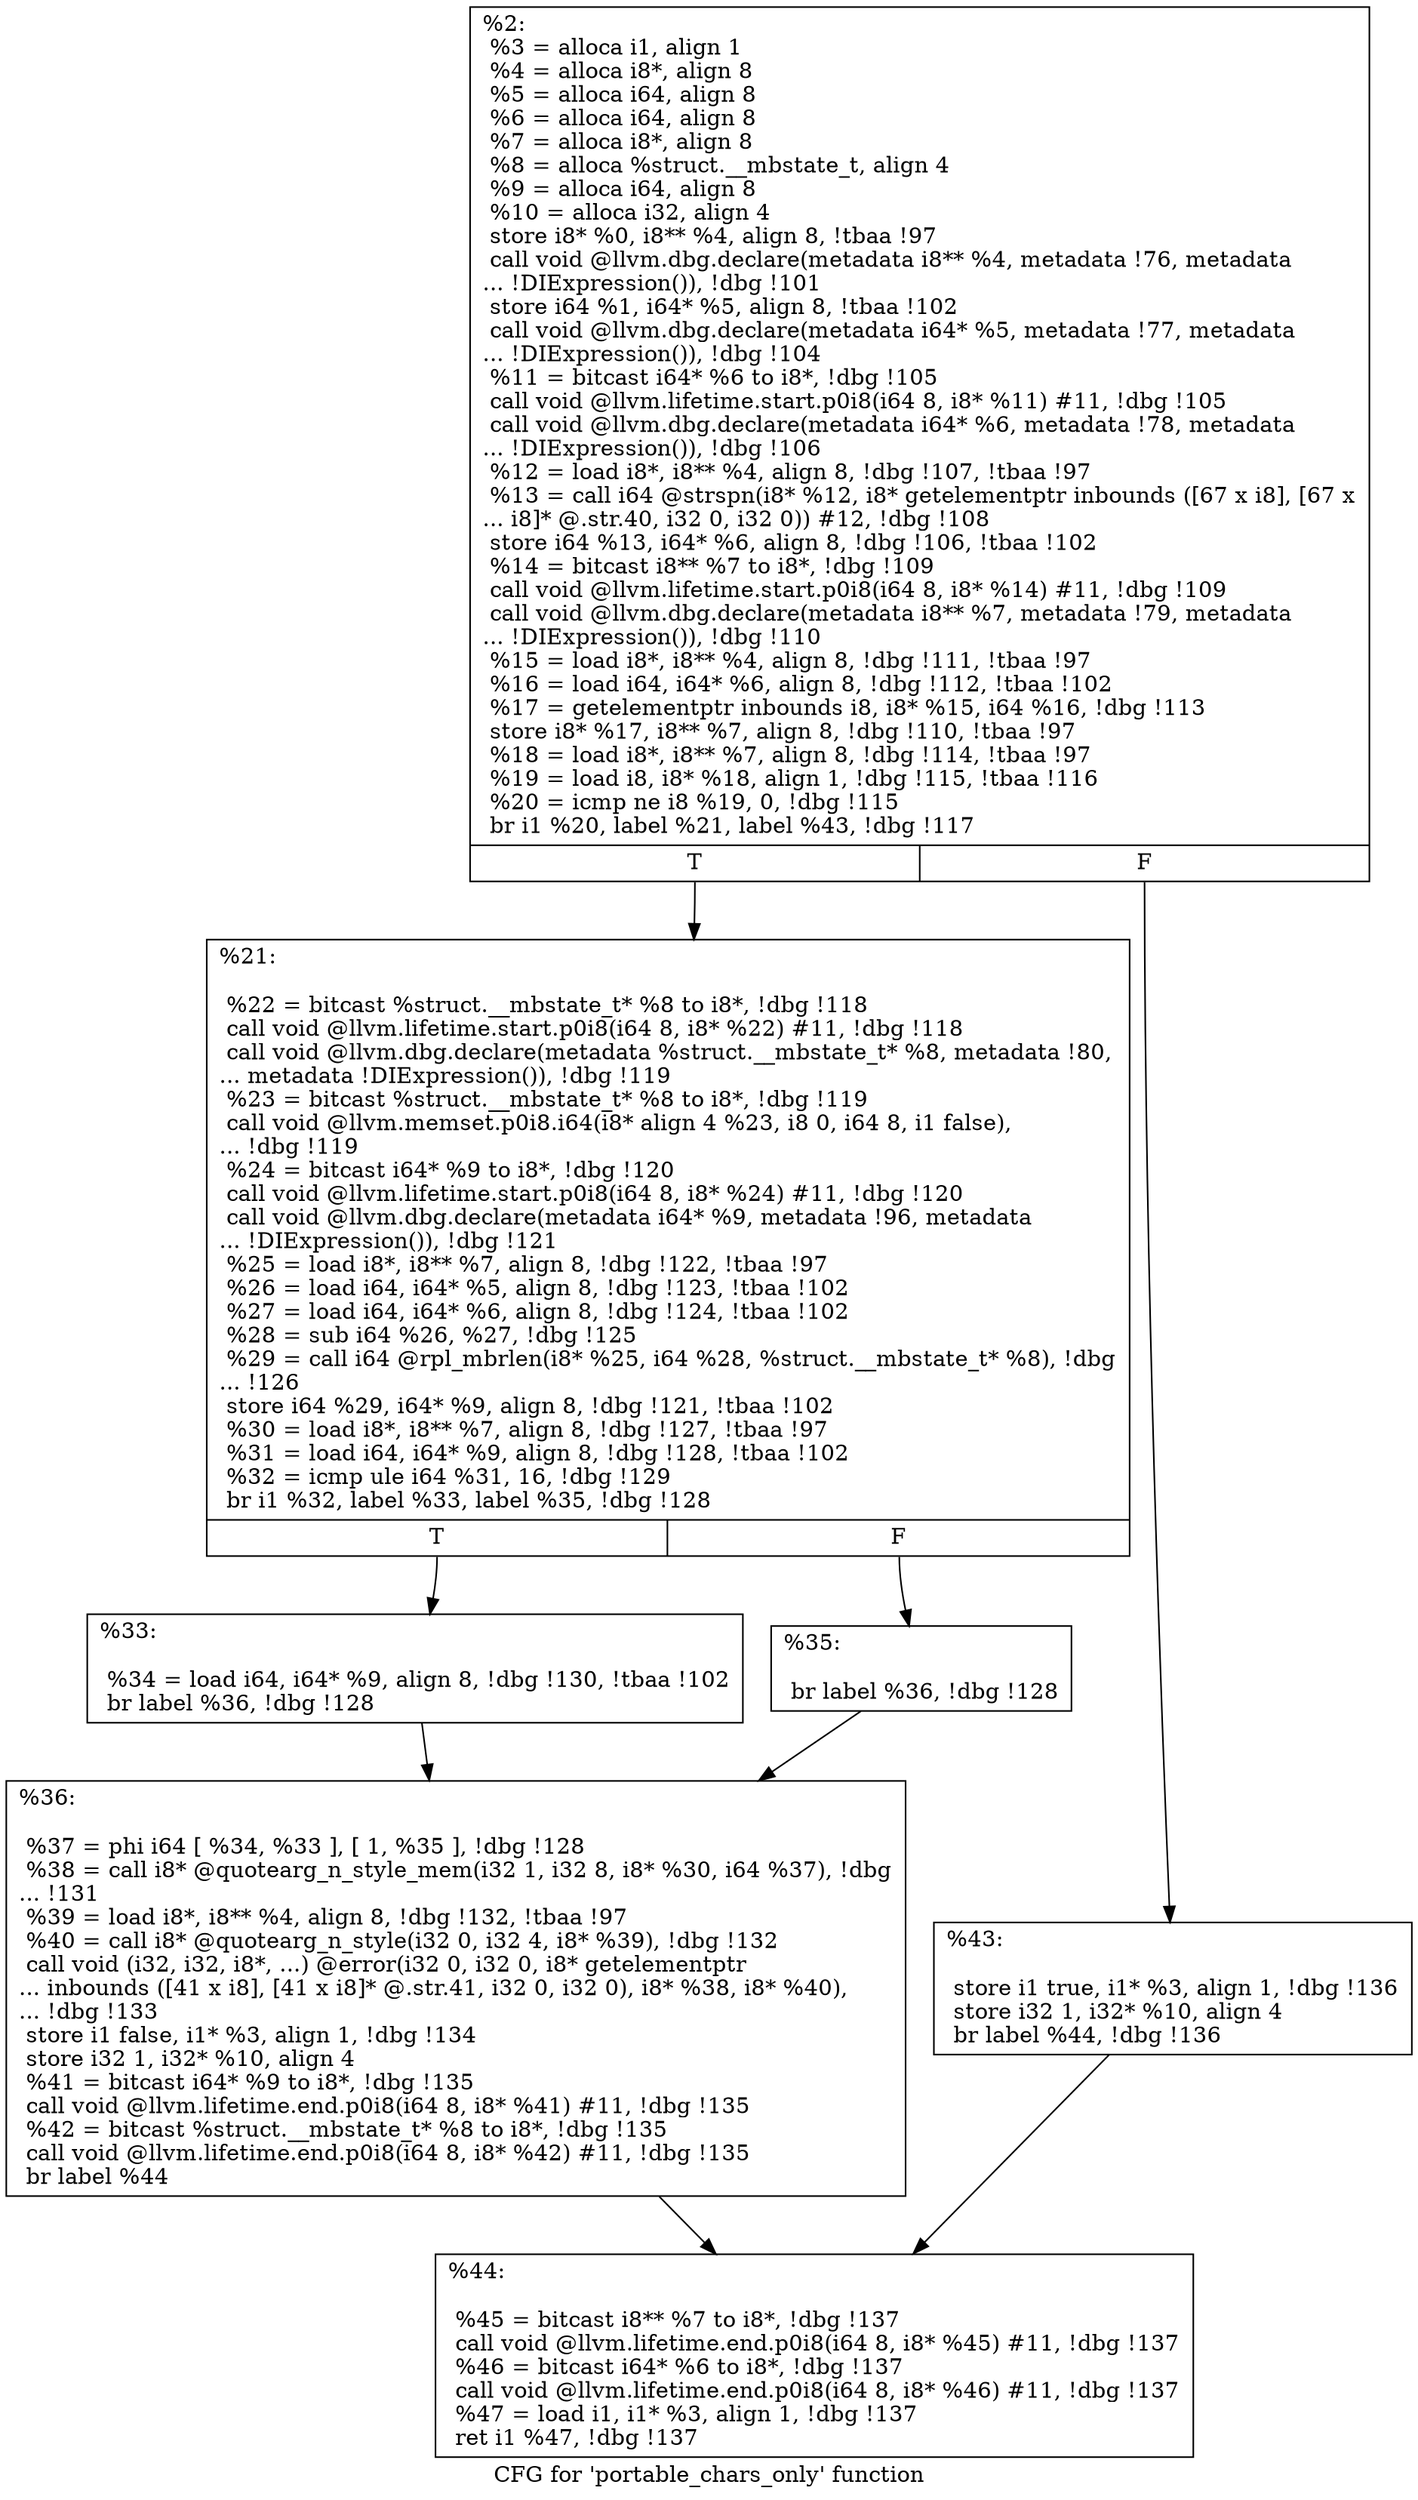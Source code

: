 digraph "CFG for 'portable_chars_only' function" {
	label="CFG for 'portable_chars_only' function";

	Node0x2397c20 [shape=record,label="{%2:\l  %3 = alloca i1, align 1\l  %4 = alloca i8*, align 8\l  %5 = alloca i64, align 8\l  %6 = alloca i64, align 8\l  %7 = alloca i8*, align 8\l  %8 = alloca %struct.__mbstate_t, align 4\l  %9 = alloca i64, align 8\l  %10 = alloca i32, align 4\l  store i8* %0, i8** %4, align 8, !tbaa !97\l  call void @llvm.dbg.declare(metadata i8** %4, metadata !76, metadata\l... !DIExpression()), !dbg !101\l  store i64 %1, i64* %5, align 8, !tbaa !102\l  call void @llvm.dbg.declare(metadata i64* %5, metadata !77, metadata\l... !DIExpression()), !dbg !104\l  %11 = bitcast i64* %6 to i8*, !dbg !105\l  call void @llvm.lifetime.start.p0i8(i64 8, i8* %11) #11, !dbg !105\l  call void @llvm.dbg.declare(metadata i64* %6, metadata !78, metadata\l... !DIExpression()), !dbg !106\l  %12 = load i8*, i8** %4, align 8, !dbg !107, !tbaa !97\l  %13 = call i64 @strspn(i8* %12, i8* getelementptr inbounds ([67 x i8], [67 x\l... i8]* @.str.40, i32 0, i32 0)) #12, !dbg !108\l  store i64 %13, i64* %6, align 8, !dbg !106, !tbaa !102\l  %14 = bitcast i8** %7 to i8*, !dbg !109\l  call void @llvm.lifetime.start.p0i8(i64 8, i8* %14) #11, !dbg !109\l  call void @llvm.dbg.declare(metadata i8** %7, metadata !79, metadata\l... !DIExpression()), !dbg !110\l  %15 = load i8*, i8** %4, align 8, !dbg !111, !tbaa !97\l  %16 = load i64, i64* %6, align 8, !dbg !112, !tbaa !102\l  %17 = getelementptr inbounds i8, i8* %15, i64 %16, !dbg !113\l  store i8* %17, i8** %7, align 8, !dbg !110, !tbaa !97\l  %18 = load i8*, i8** %7, align 8, !dbg !114, !tbaa !97\l  %19 = load i8, i8* %18, align 1, !dbg !115, !tbaa !116\l  %20 = icmp ne i8 %19, 0, !dbg !115\l  br i1 %20, label %21, label %43, !dbg !117\l|{<s0>T|<s1>F}}"];
	Node0x2397c20:s0 -> Node0x237a1d0;
	Node0x2397c20:s1 -> Node0x239ace0;
	Node0x237a1d0 [shape=record,label="{%21:\l\l  %22 = bitcast %struct.__mbstate_t* %8 to i8*, !dbg !118\l  call void @llvm.lifetime.start.p0i8(i64 8, i8* %22) #11, !dbg !118\l  call void @llvm.dbg.declare(metadata %struct.__mbstate_t* %8, metadata !80,\l... metadata !DIExpression()), !dbg !119\l  %23 = bitcast %struct.__mbstate_t* %8 to i8*, !dbg !119\l  call void @llvm.memset.p0i8.i64(i8* align 4 %23, i8 0, i64 8, i1 false),\l... !dbg !119\l  %24 = bitcast i64* %9 to i8*, !dbg !120\l  call void @llvm.lifetime.start.p0i8(i64 8, i8* %24) #11, !dbg !120\l  call void @llvm.dbg.declare(metadata i64* %9, metadata !96, metadata\l... !DIExpression()), !dbg !121\l  %25 = load i8*, i8** %7, align 8, !dbg !122, !tbaa !97\l  %26 = load i64, i64* %5, align 8, !dbg !123, !tbaa !102\l  %27 = load i64, i64* %6, align 8, !dbg !124, !tbaa !102\l  %28 = sub i64 %26, %27, !dbg !125\l  %29 = call i64 @rpl_mbrlen(i8* %25, i64 %28, %struct.__mbstate_t* %8), !dbg\l... !126\l  store i64 %29, i64* %9, align 8, !dbg !121, !tbaa !102\l  %30 = load i8*, i8** %7, align 8, !dbg !127, !tbaa !97\l  %31 = load i64, i64* %9, align 8, !dbg !128, !tbaa !102\l  %32 = icmp ule i64 %31, 16, !dbg !129\l  br i1 %32, label %33, label %35, !dbg !128\l|{<s0>T|<s1>F}}"];
	Node0x237a1d0:s0 -> Node0x239abf0;
	Node0x237a1d0:s1 -> Node0x239ac40;
	Node0x239abf0 [shape=record,label="{%33:\l\l  %34 = load i64, i64* %9, align 8, !dbg !130, !tbaa !102\l  br label %36, !dbg !128\l}"];
	Node0x239abf0 -> Node0x239ac90;
	Node0x239ac40 [shape=record,label="{%35:\l\l  br label %36, !dbg !128\l}"];
	Node0x239ac40 -> Node0x239ac90;
	Node0x239ac90 [shape=record,label="{%36:\l\l  %37 = phi i64 [ %34, %33 ], [ 1, %35 ], !dbg !128\l  %38 = call i8* @quotearg_n_style_mem(i32 1, i32 8, i8* %30, i64 %37), !dbg\l... !131\l  %39 = load i8*, i8** %4, align 8, !dbg !132, !tbaa !97\l  %40 = call i8* @quotearg_n_style(i32 0, i32 4, i8* %39), !dbg !132\l  call void (i32, i32, i8*, ...) @error(i32 0, i32 0, i8* getelementptr\l... inbounds ([41 x i8], [41 x i8]* @.str.41, i32 0, i32 0), i8* %38, i8* %40),\l... !dbg !133\l  store i1 false, i1* %3, align 1, !dbg !134\l  store i32 1, i32* %10, align 4\l  %41 = bitcast i64* %9 to i8*, !dbg !135\l  call void @llvm.lifetime.end.p0i8(i64 8, i8* %41) #11, !dbg !135\l  %42 = bitcast %struct.__mbstate_t* %8 to i8*, !dbg !135\l  call void @llvm.lifetime.end.p0i8(i64 8, i8* %42) #11, !dbg !135\l  br label %44\l}"];
	Node0x239ac90 -> Node0x239ad30;
	Node0x239ace0 [shape=record,label="{%43:\l\l  store i1 true, i1* %3, align 1, !dbg !136\l  store i32 1, i32* %10, align 4\l  br label %44, !dbg !136\l}"];
	Node0x239ace0 -> Node0x239ad30;
	Node0x239ad30 [shape=record,label="{%44:\l\l  %45 = bitcast i8** %7 to i8*, !dbg !137\l  call void @llvm.lifetime.end.p0i8(i64 8, i8* %45) #11, !dbg !137\l  %46 = bitcast i64* %6 to i8*, !dbg !137\l  call void @llvm.lifetime.end.p0i8(i64 8, i8* %46) #11, !dbg !137\l  %47 = load i1, i1* %3, align 1, !dbg !137\l  ret i1 %47, !dbg !137\l}"];
}
